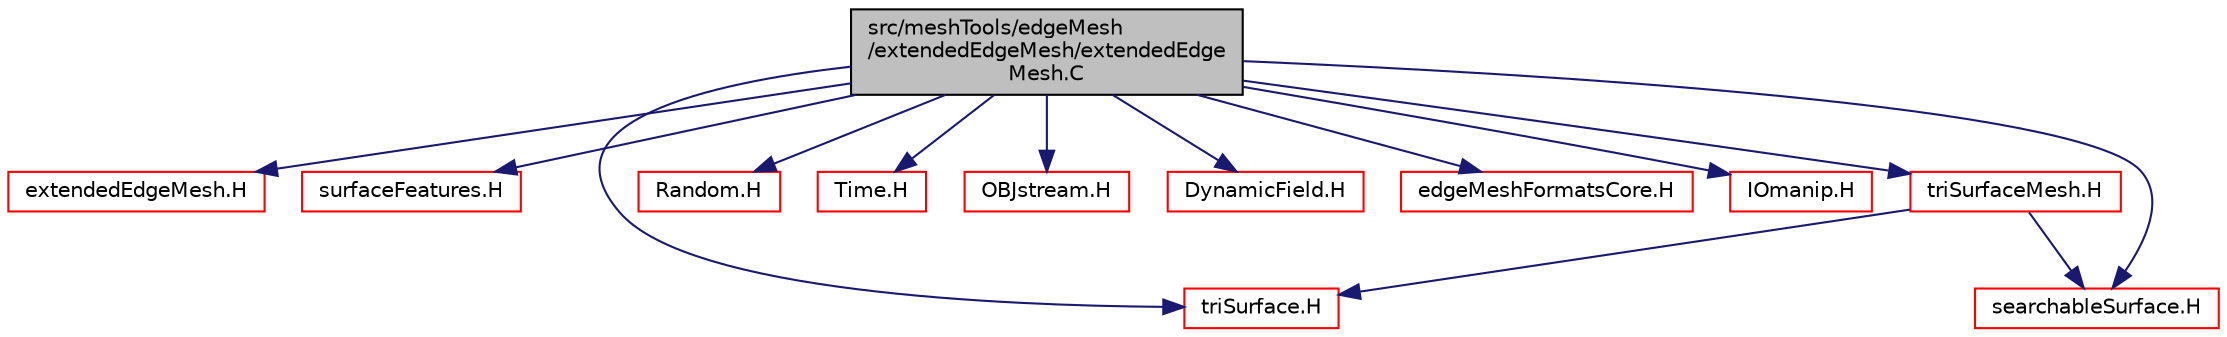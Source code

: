 digraph "src/meshTools/edgeMesh/extendedEdgeMesh/extendedEdgeMesh.C"
{
  bgcolor="transparent";
  edge [fontname="Helvetica",fontsize="10",labelfontname="Helvetica",labelfontsize="10"];
  node [fontname="Helvetica",fontsize="10",shape=record];
  Node1 [label="src/meshTools/edgeMesh\l/extendedEdgeMesh/extendedEdge\lMesh.C",height=0.2,width=0.4,color="black", fillcolor="grey75", style="filled" fontcolor="black"];
  Node1 -> Node2 [color="midnightblue",fontsize="10",style="solid",fontname="Helvetica"];
  Node2 [label="extendedEdgeMesh.H",height=0.2,width=0.4,color="red",URL="$extendedEdgeMesh_8H.html"];
  Node1 -> Node3 [color="midnightblue",fontsize="10",style="solid",fontname="Helvetica"];
  Node3 [label="surfaceFeatures.H",height=0.2,width=0.4,color="red",URL="$surfaceFeatures_8H.html"];
  Node1 -> Node4 [color="midnightblue",fontsize="10",style="solid",fontname="Helvetica"];
  Node4 [label="triSurface.H",height=0.2,width=0.4,color="red",URL="$triSurface_8H.html"];
  Node1 -> Node5 [color="midnightblue",fontsize="10",style="solid",fontname="Helvetica"];
  Node5 [label="Random.H",height=0.2,width=0.4,color="red",URL="$Random_8H.html"];
  Node1 -> Node6 [color="midnightblue",fontsize="10",style="solid",fontname="Helvetica"];
  Node6 [label="Time.H",height=0.2,width=0.4,color="red",URL="$Time_8H.html"];
  Node1 -> Node7 [color="midnightblue",fontsize="10",style="solid",fontname="Helvetica"];
  Node7 [label="OBJstream.H",height=0.2,width=0.4,color="red",URL="$OBJstream_8H.html"];
  Node1 -> Node8 [color="midnightblue",fontsize="10",style="solid",fontname="Helvetica"];
  Node8 [label="DynamicField.H",height=0.2,width=0.4,color="red",URL="$DynamicField_8H.html"];
  Node1 -> Node9 [color="midnightblue",fontsize="10",style="solid",fontname="Helvetica"];
  Node9 [label="edgeMeshFormatsCore.H",height=0.2,width=0.4,color="red",URL="$edgeMeshFormatsCore_8H.html"];
  Node1 -> Node10 [color="midnightblue",fontsize="10",style="solid",fontname="Helvetica"];
  Node10 [label="IOmanip.H",height=0.2,width=0.4,color="red",URL="$IOmanip_8H.html",tooltip="Istream and Ostream manipulators taking arguments. "];
  Node1 -> Node11 [color="midnightblue",fontsize="10",style="solid",fontname="Helvetica"];
  Node11 [label="searchableSurface.H",height=0.2,width=0.4,color="red",URL="$searchableSurface_8H.html"];
  Node1 -> Node12 [color="midnightblue",fontsize="10",style="solid",fontname="Helvetica"];
  Node12 [label="triSurfaceMesh.H",height=0.2,width=0.4,color="red",URL="$triSurfaceMesh_8H.html"];
  Node12 -> Node11 [color="midnightblue",fontsize="10",style="solid",fontname="Helvetica"];
  Node12 -> Node4 [color="midnightblue",fontsize="10",style="solid",fontname="Helvetica"];
}
